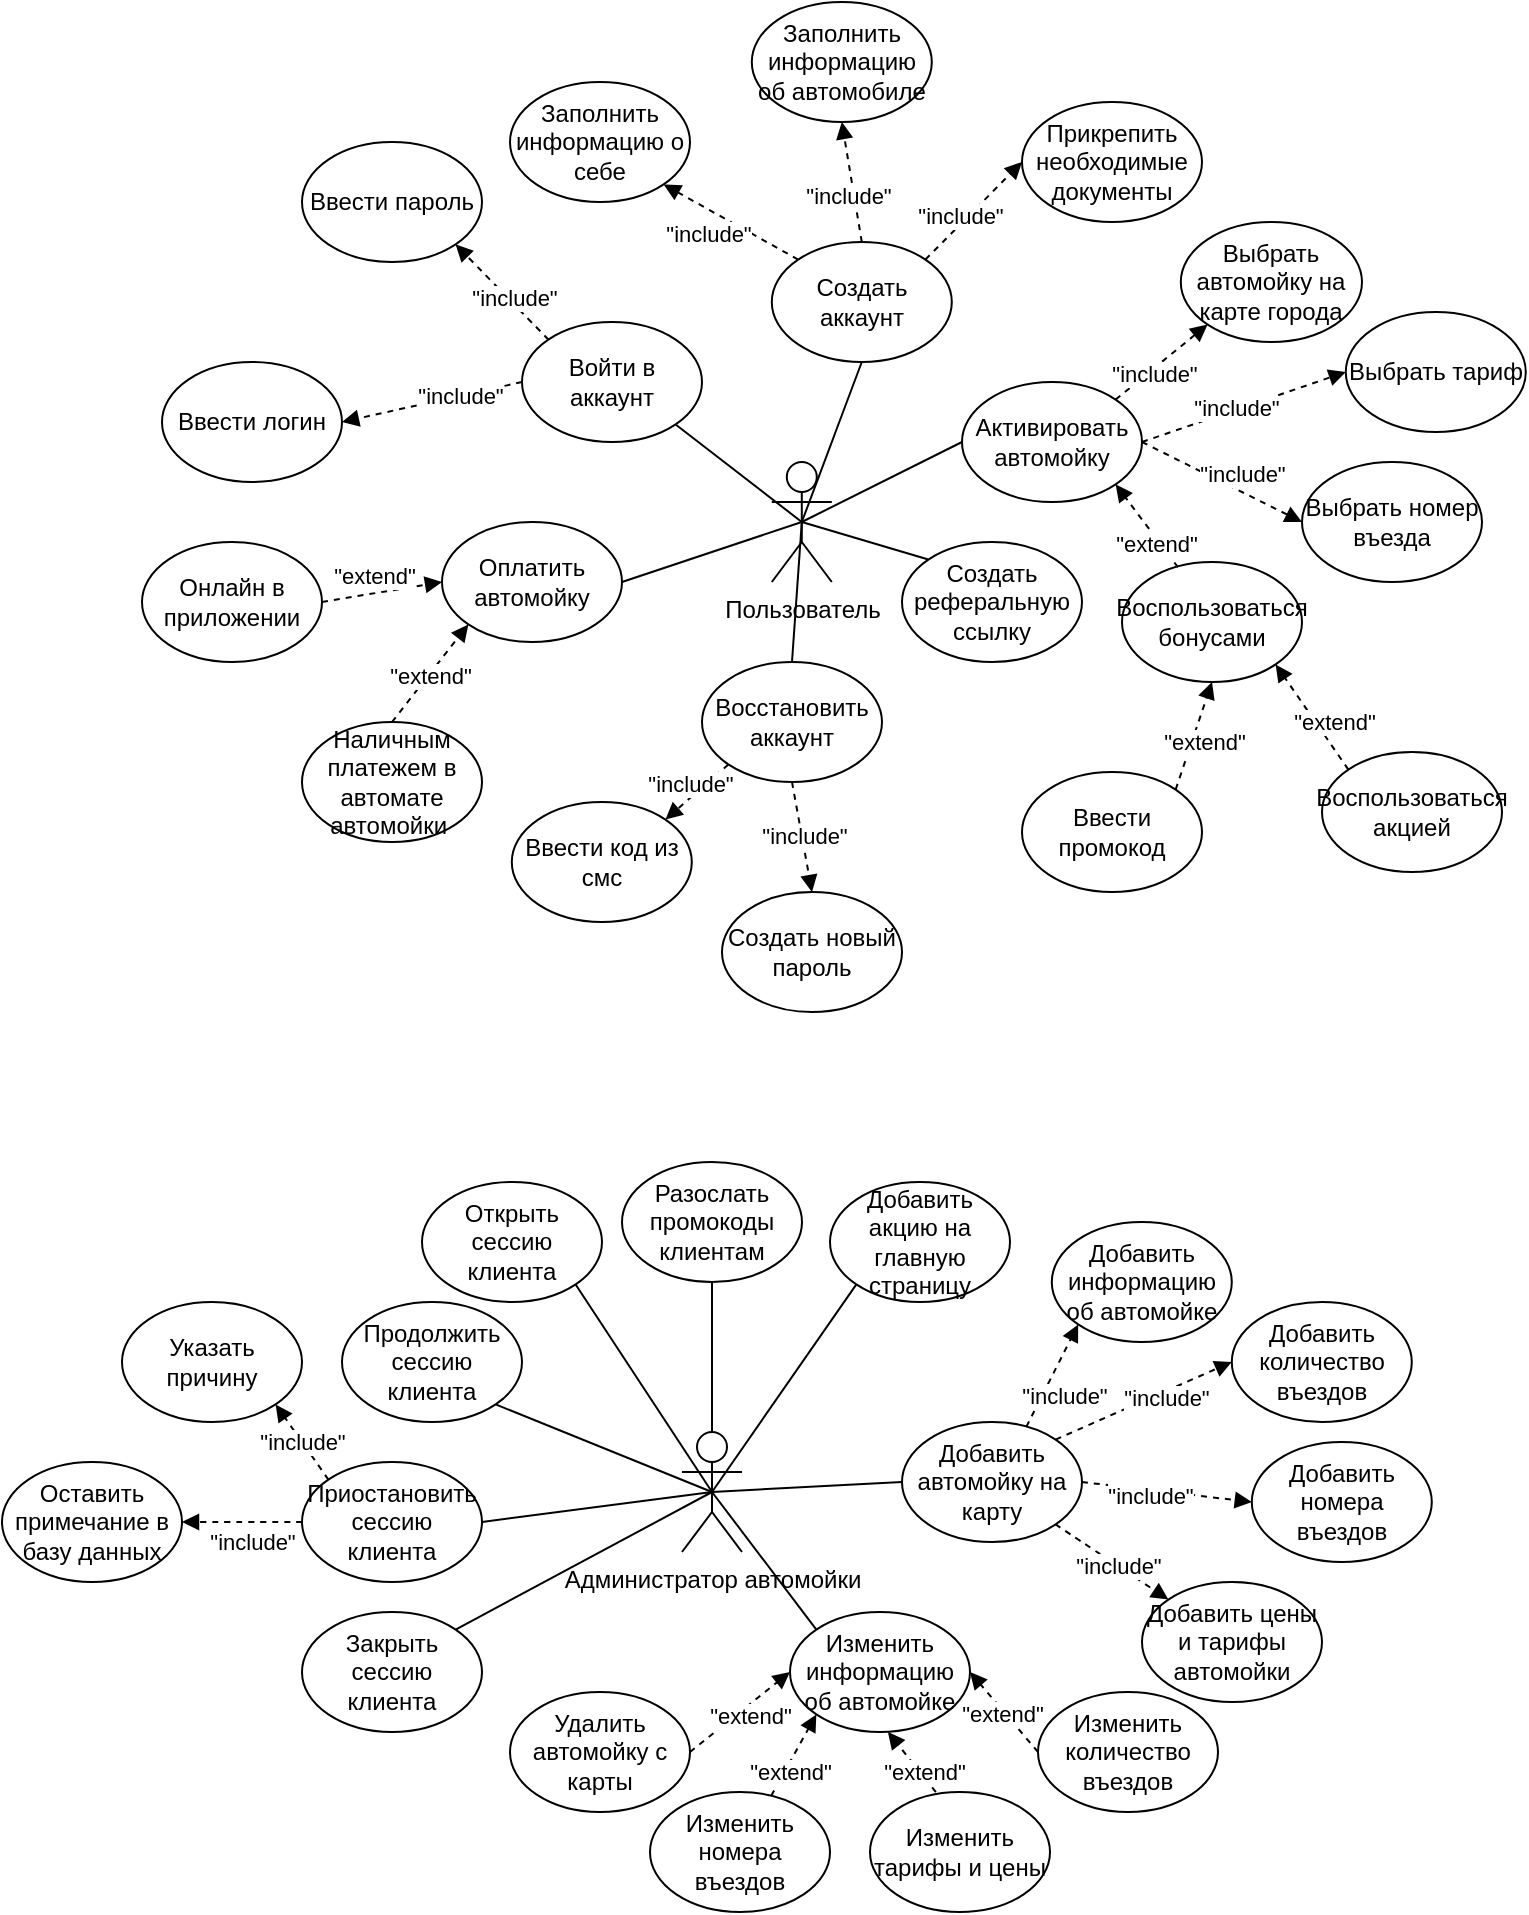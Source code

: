 <mxfile version="20.8.21" type="google"><diagram id="tt2r5AKafEUqGp4rkCa3" name="Страница 1"><mxGraphModel grid="1" page="1" gridSize="10" guides="1" tooltips="1" connect="1" arrows="1" fold="1" pageScale="1" pageWidth="827" pageHeight="1169" math="0" shadow="0"><root><mxCell id="0"/><mxCell id="1" parent="0"/><mxCell id="e6pQzuEkd6mYFyzoLXQ8-2" value="Пользователь" style="shape=umlActor;verticalLabelPosition=bottom;verticalAlign=top;html=1;outlineConnect=0;" vertex="1" parent="1"><mxGeometry x="424.9" y="310" width="30" height="60" as="geometry"/></mxCell><mxCell id="e6pQzuEkd6mYFyzoLXQ8-4" value="Активировать автомойку" style="ellipse;whiteSpace=wrap;html=1;" vertex="1" parent="1"><mxGeometry x="520" y="270" width="90" height="60" as="geometry"/></mxCell><mxCell id="e6pQzuEkd6mYFyzoLXQ8-7" value="Войти в аккаунт" style="ellipse;whiteSpace=wrap;html=1;" vertex="1" parent="1"><mxGeometry x="300" y="240.0" width="90" height="60" as="geometry"/></mxCell><mxCell id="e6pQzuEkd6mYFyzoLXQ8-8" value="Заполнить информацию о себе" style="ellipse;whiteSpace=wrap;html=1;" vertex="1" parent="1"><mxGeometry x="294" y="120" width="90" height="60" as="geometry"/></mxCell><mxCell id="e6pQzuEkd6mYFyzoLXQ8-9" value="Создать аккаунт" style="ellipse;whiteSpace=wrap;html=1;" vertex="1" parent="1"><mxGeometry x="424.9" y="200.0" width="90" height="60" as="geometry"/></mxCell><mxCell id="e6pQzuEkd6mYFyzoLXQ8-10" value="Прикрепить необходимые документы" style="ellipse;whiteSpace=wrap;html=1;" vertex="1" parent="1"><mxGeometry x="550" y="130" width="90" height="60" as="geometry"/></mxCell><mxCell id="e6pQzuEkd6mYFyzoLXQ8-11" value="" style="html=1;verticalAlign=bottom;labelBackgroundColor=none;endArrow=block;endFill=1;dashed=1;rounded=0;exitX=0;exitY=0;exitDx=0;exitDy=0;entryX=1;entryY=1;entryDx=0;entryDy=0;" edge="1" parent="1" source="e6pQzuEkd6mYFyzoLXQ8-9" target="e6pQzuEkd6mYFyzoLXQ8-8"><mxGeometry width="160" relative="1" as="geometry"><mxPoint x="965.08" y="697.183" as="sourcePoint"/><mxPoint x="1431.9" y="725.97" as="targetPoint"/></mxGeometry></mxCell><mxCell id="zcfyyZs-2P2PMgLwC9lv-2" value="&quot;include&quot;" style="edgeLabel;html=1;align=center;verticalAlign=middle;resizable=0;points=[];" connectable="0" vertex="1" parent="e6pQzuEkd6mYFyzoLXQ8-11"><mxGeometry x="0.544" y="2" relative="1" as="geometry"><mxPoint x="8" y="14" as="offset"/></mxGeometry></mxCell><mxCell id="e6pQzuEkd6mYFyzoLXQ8-12" value="" style="html=1;verticalAlign=bottom;labelBackgroundColor=none;endArrow=block;endFill=1;dashed=1;rounded=0;exitX=1;exitY=0;exitDx=0;exitDy=0;entryX=0;entryY=0.5;entryDx=0;entryDy=0;" edge="1" parent="1" source="e6pQzuEkd6mYFyzoLXQ8-9" target="e6pQzuEkd6mYFyzoLXQ8-10"><mxGeometry width="160" relative="1" as="geometry"><mxPoint x="951.9" y="675.97" as="sourcePoint"/><mxPoint x="1431.9" y="725.97" as="targetPoint"/></mxGeometry></mxCell><mxCell id="zcfyyZs-2P2PMgLwC9lv-4" value="&quot;include&quot;" style="edgeLabel;html=1;align=center;verticalAlign=middle;resizable=0;points=[];" connectable="0" vertex="1" parent="e6pQzuEkd6mYFyzoLXQ8-12"><mxGeometry x="-0.493" y="-1" relative="1" as="geometry"><mxPoint x="4" y="-10" as="offset"/></mxGeometry></mxCell><mxCell id="e6pQzuEkd6mYFyzoLXQ8-13" value="Ввести логин" style="ellipse;whiteSpace=wrap;html=1;" vertex="1" parent="1"><mxGeometry x="120" y="260" width="90" height="60" as="geometry"/></mxCell><mxCell id="e6pQzuEkd6mYFyzoLXQ8-14" value="Ввести пароль" style="ellipse;whiteSpace=wrap;html=1;" vertex="1" parent="1"><mxGeometry x="190" y="150" width="90" height="60" as="geometry"/></mxCell><mxCell id="e6pQzuEkd6mYFyzoLXQ8-15" value="Восстановить аккаунт" style="ellipse;whiteSpace=wrap;html=1;" vertex="1" parent="1"><mxGeometry x="390" y="410" width="90" height="60" as="geometry"/></mxCell><mxCell id="e6pQzuEkd6mYFyzoLXQ8-16" value="" style="html=1;verticalAlign=bottom;labelBackgroundColor=none;endArrow=block;endFill=1;dashed=1;rounded=0;fontSize=10;curved=1;exitX=0;exitY=0.5;exitDx=0;exitDy=0;entryX=1;entryY=0.5;entryDx=0;entryDy=0;" edge="1" parent="1" source="e6pQzuEkd6mYFyzoLXQ8-7" target="e6pQzuEkd6mYFyzoLXQ8-13"><mxGeometry width="160" relative="1" as="geometry"><mxPoint x="1141.9" y="550.97" as="sourcePoint"/><mxPoint x="981.9" y="550.97" as="targetPoint"/></mxGeometry></mxCell><mxCell id="zcfyyZs-2P2PMgLwC9lv-15" value="&quot;include&quot;" style="edgeLabel;html=1;align=center;verticalAlign=middle;resizable=0;points=[];" connectable="0" vertex="1" parent="e6pQzuEkd6mYFyzoLXQ8-16"><mxGeometry x="-0.294" relative="1" as="geometry"><mxPoint as="offset"/></mxGeometry></mxCell><mxCell id="e6pQzuEkd6mYFyzoLXQ8-17" value="" style="html=1;verticalAlign=bottom;labelBackgroundColor=none;endArrow=block;endFill=1;dashed=1;rounded=0;fontSize=10;curved=1;entryX=1;entryY=1;entryDx=0;entryDy=0;exitX=0;exitY=0;exitDx=0;exitDy=0;" edge="1" parent="1" source="e6pQzuEkd6mYFyzoLXQ8-7" target="e6pQzuEkd6mYFyzoLXQ8-14"><mxGeometry width="160" relative="1" as="geometry"><mxPoint x="300" y="250" as="sourcePoint"/><mxPoint x="881.9" y="590.97" as="targetPoint"/></mxGeometry></mxCell><mxCell id="zcfyyZs-2P2PMgLwC9lv-16" value="&quot;include&quot;" style="edgeLabel;html=1;align=center;verticalAlign=middle;resizable=0;points=[];" connectable="0" vertex="1" parent="e6pQzuEkd6mYFyzoLXQ8-17"><mxGeometry x="-0.185" y="-2" relative="1" as="geometry"><mxPoint as="offset"/></mxGeometry></mxCell><mxCell id="e6pQzuEkd6mYFyzoLXQ8-23" style="edgeStyle=none;rounded=0;orthogonalLoop=1;jettySize=auto;html=1;exitX=0.25;exitY=1;exitDx=0;exitDy=0;fontSize=12;" edge="1" parent="1"><mxGeometry relative="1" as="geometry"><mxPoint x="262.75" y="297.5" as="sourcePoint"/><mxPoint x="262.75" y="297.5" as="targetPoint"/></mxGeometry></mxCell><mxCell id="e6pQzuEkd6mYFyzoLXQ8-24" value="Заполнить информацию об автомобиле" style="ellipse;whiteSpace=wrap;html=1;" vertex="1" parent="1"><mxGeometry x="414.9" y="80" width="90" height="60" as="geometry"/></mxCell><mxCell id="e6pQzuEkd6mYFyzoLXQ8-25" value="" style="html=1;verticalAlign=bottom;labelBackgroundColor=none;endArrow=block;endFill=1;dashed=1;rounded=0;exitX=0.5;exitY=0;exitDx=0;exitDy=0;entryX=0.5;entryY=1;entryDx=0;entryDy=0;" edge="1" parent="1" source="e6pQzuEkd6mYFyzoLXQ8-9" target="e6pQzuEkd6mYFyzoLXQ8-24"><mxGeometry width="160" relative="1" as="geometry"><mxPoint x="511.842" y="218.869" as="sourcePoint"/><mxPoint x="541.9" y="190" as="targetPoint"/></mxGeometry></mxCell><mxCell id="zcfyyZs-2P2PMgLwC9lv-3" value="&quot;include&quot;" style="edgeLabel;html=1;align=center;verticalAlign=middle;resizable=0;points=[];" connectable="0" vertex="1" parent="e6pQzuEkd6mYFyzoLXQ8-25"><mxGeometry x="-0.463" y="3" relative="1" as="geometry"><mxPoint x="-1" y="-7" as="offset"/></mxGeometry></mxCell><mxCell id="e6pQzuEkd6mYFyzoLXQ8-26" value="" style="endArrow=none;html=1;rounded=0;exitX=0.5;exitY=0.5;exitDx=0;exitDy=0;exitPerimeter=0;entryX=0.5;entryY=1;entryDx=0;entryDy=0;" edge="1" parent="1" source="e6pQzuEkd6mYFyzoLXQ8-2" target="e6pQzuEkd6mYFyzoLXQ8-9"><mxGeometry width="50" height="50" relative="1" as="geometry"><mxPoint x="470" y="310" as="sourcePoint"/><mxPoint x="520" y="260" as="targetPoint"/></mxGeometry></mxCell><mxCell id="e6pQzuEkd6mYFyzoLXQ8-27" value="" style="endArrow=none;html=1;rounded=0;exitX=0.5;exitY=0.5;exitDx=0;exitDy=0;exitPerimeter=0;entryX=1;entryY=1;entryDx=0;entryDy=0;" edge="1" parent="1" source="e6pQzuEkd6mYFyzoLXQ8-2" target="e6pQzuEkd6mYFyzoLXQ8-7"><mxGeometry width="50" height="50" relative="1" as="geometry"><mxPoint x="449.9" y="350.0" as="sourcePoint"/><mxPoint x="479.9" y="270" as="targetPoint"/></mxGeometry></mxCell><mxCell id="e6pQzuEkd6mYFyzoLXQ8-28" value="Выбрать автомойку на карте города" style="ellipse;whiteSpace=wrap;html=1;" vertex="1" parent="1"><mxGeometry x="629.4" y="190" width="90.6" height="60" as="geometry"/></mxCell><mxCell id="e6pQzuEkd6mYFyzoLXQ8-29" value="Выбрать тариф" style="ellipse;whiteSpace=wrap;html=1;" vertex="1" parent="1"><mxGeometry x="711.9" y="235" width="90" height="60" as="geometry"/></mxCell><mxCell id="e6pQzuEkd6mYFyzoLXQ8-30" value="Воспользоваться бонусами" style="ellipse;whiteSpace=wrap;html=1;" vertex="1" parent="1"><mxGeometry x="600" y="360" width="90" height="60" as="geometry"/></mxCell><mxCell id="e6pQzuEkd6mYFyzoLXQ8-31" value="Ввести промокод" style="ellipse;whiteSpace=wrap;html=1;" vertex="1" parent="1"><mxGeometry x="550" y="465" width="90" height="60" as="geometry"/></mxCell><mxCell id="e6pQzuEkd6mYFyzoLXQ8-32" value="Воспользоваться акцией" style="ellipse;whiteSpace=wrap;html=1;" vertex="1" parent="1"><mxGeometry x="700" y="455" width="90" height="60" as="geometry"/></mxCell><mxCell id="e6pQzuEkd6mYFyzoLXQ8-35" value="" style="endArrow=none;html=1;rounded=0;exitX=0.5;exitY=0.5;exitDx=0;exitDy=0;exitPerimeter=0;entryX=0;entryY=0.5;entryDx=0;entryDy=0;" edge="1" parent="1" source="e6pQzuEkd6mYFyzoLXQ8-2" target="e6pQzuEkd6mYFyzoLXQ8-4"><mxGeometry width="50" height="50" relative="1" as="geometry"><mxPoint x="440" y="300" as="sourcePoint"/><mxPoint x="490" y="250" as="targetPoint"/></mxGeometry></mxCell><mxCell id="e6pQzuEkd6mYFyzoLXQ8-36" value="" style="html=1;verticalAlign=bottom;labelBackgroundColor=none;endArrow=block;endFill=1;dashed=1;rounded=0;exitX=1;exitY=0;exitDx=0;exitDy=0;entryX=0;entryY=1;entryDx=0;entryDy=0;" edge="1" parent="1" source="e6pQzuEkd6mYFyzoLXQ8-4" target="e6pQzuEkd6mYFyzoLXQ8-28"><mxGeometry width="160" relative="1" as="geometry"><mxPoint x="430" y="280" as="sourcePoint"/><mxPoint x="590" y="280" as="targetPoint"/></mxGeometry></mxCell><mxCell id="zcfyyZs-2P2PMgLwC9lv-7" value="&quot;include&quot;" style="edgeLabel;html=1;align=center;verticalAlign=middle;resizable=0;points=[];" connectable="0" vertex="1" parent="e6pQzuEkd6mYFyzoLXQ8-36"><mxGeometry x="-0.351" y="-3" relative="1" as="geometry"><mxPoint x="2" y="-3" as="offset"/></mxGeometry></mxCell><mxCell id="e6pQzuEkd6mYFyzoLXQ8-37" value="Выбрать номер въезда" style="ellipse;whiteSpace=wrap;html=1;" vertex="1" parent="1"><mxGeometry x="690" y="310" width="90" height="60" as="geometry"/></mxCell><mxCell id="e6pQzuEkd6mYFyzoLXQ8-38" value="" style="html=1;verticalAlign=bottom;labelBackgroundColor=none;endArrow=block;endFill=1;dashed=1;rounded=0;exitX=1;exitY=0.5;exitDx=0;exitDy=0;entryX=0;entryY=0.5;entryDx=0;entryDy=0;" edge="1" parent="1" source="e6pQzuEkd6mYFyzoLXQ8-4" target="e6pQzuEkd6mYFyzoLXQ8-29"><mxGeometry width="160" relative="1" as="geometry"><mxPoint x="430" y="270" as="sourcePoint"/><mxPoint x="590" y="270" as="targetPoint"/></mxGeometry></mxCell><mxCell id="zcfyyZs-2P2PMgLwC9lv-5" value="&quot;include&quot;" style="edgeLabel;html=1;align=center;verticalAlign=middle;resizable=0;points=[];" connectable="0" vertex="1" parent="e6pQzuEkd6mYFyzoLXQ8-38"><mxGeometry x="-0.344" y="-3" relative="1" as="geometry"><mxPoint x="12" y="-9" as="offset"/></mxGeometry></mxCell><mxCell id="e6pQzuEkd6mYFyzoLXQ8-39" value="" style="html=1;verticalAlign=bottom;labelBackgroundColor=none;endArrow=block;endFill=1;dashed=1;rounded=0;exitX=1;exitY=0.5;exitDx=0;exitDy=0;entryX=0;entryY=0.5;entryDx=0;entryDy=0;" edge="1" parent="1" source="e6pQzuEkd6mYFyzoLXQ8-4" target="e6pQzuEkd6mYFyzoLXQ8-37"><mxGeometry width="160" relative="1" as="geometry"><mxPoint x="430" y="270" as="sourcePoint"/><mxPoint x="590" y="270" as="targetPoint"/></mxGeometry></mxCell><mxCell id="zcfyyZs-2P2PMgLwC9lv-6" value="&quot;include&quot;" style="edgeLabel;html=1;align=center;verticalAlign=middle;resizable=0;points=[];" connectable="0" vertex="1" parent="e6pQzuEkd6mYFyzoLXQ8-39"><mxGeometry x="0.25" y="1" relative="1" as="geometry"><mxPoint x="-1" y="-8" as="offset"/></mxGeometry></mxCell><mxCell id="e6pQzuEkd6mYFyzoLXQ8-41" value="" style="html=1;verticalAlign=bottom;labelBackgroundColor=none;endArrow=block;endFill=1;dashed=1;rounded=0;exitX=1;exitY=0;exitDx=0;exitDy=0;entryX=0.5;entryY=1;entryDx=0;entryDy=0;" edge="1" parent="1" source="e6pQzuEkd6mYFyzoLXQ8-31" target="e6pQzuEkd6mYFyzoLXQ8-30"><mxGeometry width="160" relative="1" as="geometry"><mxPoint x="450" y="330" as="sourcePoint"/><mxPoint x="610" y="330" as="targetPoint"/></mxGeometry></mxCell><mxCell id="zcfyyZs-2P2PMgLwC9lv-10" value="&quot;extend&quot;" style="edgeLabel;html=1;align=center;verticalAlign=middle;resizable=0;points=[];" connectable="0" vertex="1" parent="e6pQzuEkd6mYFyzoLXQ8-41"><mxGeometry x="-0.481" y="1" relative="1" as="geometry"><mxPoint x="10" y="-10" as="offset"/></mxGeometry></mxCell><mxCell id="e6pQzuEkd6mYFyzoLXQ8-42" value="" style="html=1;verticalAlign=bottom;labelBackgroundColor=none;endArrow=block;endFill=1;dashed=1;rounded=0;exitX=0;exitY=0;exitDx=0;exitDy=0;entryX=1;entryY=1;entryDx=0;entryDy=0;" edge="1" parent="1" source="e6pQzuEkd6mYFyzoLXQ8-32" target="e6pQzuEkd6mYFyzoLXQ8-30"><mxGeometry width="160" relative="1" as="geometry"><mxPoint x="596.942" y="448.869" as="sourcePoint"/><mxPoint x="613.058" y="421.131" as="targetPoint"/></mxGeometry></mxCell><mxCell id="zcfyyZs-2P2PMgLwC9lv-8" value="&quot;extend&quot;" style="edgeLabel;html=1;align=center;verticalAlign=middle;resizable=0;points=[];" connectable="0" vertex="1" parent="e6pQzuEkd6mYFyzoLXQ8-42"><mxGeometry x="-0.496" y="-2" relative="1" as="geometry"><mxPoint y="-10" as="offset"/></mxGeometry></mxCell><mxCell id="e6pQzuEkd6mYFyzoLXQ8-49" value="Оплатить автомойку" style="ellipse;whiteSpace=wrap;html=1;" vertex="1" parent="1"><mxGeometry x="260" y="340" width="90" height="60" as="geometry"/></mxCell><mxCell id="e6pQzuEkd6mYFyzoLXQ8-51" value="Онлайн в приложении&lt;span style=&quot;color: rgba(0 , 0 , 0 , 0) ; font-family: monospace ; font-size: 0px&quot;&gt;%3CmxGraphModel%3E%3Croot%3E%3CmxCell%20id%3D%220%22%2F%3E%3CmxCell%20id%3D%221%22%20parent%3D%220%22%2F%3E%3CmxCell%20id%3D%222%22%20value%3D%22%D0%9E%D0%BF%D0%BB%D0%B0%D1%82%D0%B8%D1%82%D1%8C%20%D0%B0%D0%B2%D1%82%D0%BE%D0%BC%D0%BE%D0%B9%D0%BA%D1%83%22%20style%3D%22ellipse%3BwhiteSpace%3Dwrap%3Bhtml%3D1%3B%22%20vertex%3D%221%22%20parent%3D%221%22%3E%3CmxGeometry%20x%3D%22290%22%20y%3D%22350%22%20width%3D%2290%22%20height%3D%2260%22%20as%3D%22geometry%22%2F%3E%3C%2FmxCell%3E%3C%2Froot%3E%3C%2FmxGraphModel%3E&lt;/span&gt;" style="ellipse;whiteSpace=wrap;html=1;" vertex="1" parent="1"><mxGeometry x="110" y="350" width="90" height="60" as="geometry"/></mxCell><mxCell id="e6pQzuEkd6mYFyzoLXQ8-52" value="Наличным платежем в автомате автомойки&amp;nbsp;" style="ellipse;whiteSpace=wrap;html=1;" vertex="1" parent="1"><mxGeometry x="190" y="440" width="90" height="60" as="geometry"/></mxCell><mxCell id="e6pQzuEkd6mYFyzoLXQ8-53" value="" style="endArrow=none;html=1;rounded=0;exitX=0.5;exitY=0.5;exitDx=0;exitDy=0;exitPerimeter=0;entryX=1;entryY=0.5;entryDx=0;entryDy=0;" edge="1" parent="1" source="e6pQzuEkd6mYFyzoLXQ8-2" target="e6pQzuEkd6mYFyzoLXQ8-49"><mxGeometry width="50" height="50" relative="1" as="geometry"><mxPoint x="440" y="340" as="sourcePoint"/><mxPoint x="490" y="290" as="targetPoint"/></mxGeometry></mxCell><mxCell id="e6pQzuEkd6mYFyzoLXQ8-57" value="Добавить автомойку на карту" style="ellipse;whiteSpace=wrap;html=1;" vertex="1" parent="1"><mxGeometry x="490" y="790" width="90" height="60" as="geometry"/></mxCell><mxCell id="e6pQzuEkd6mYFyzoLXQ8-58" value="Добавить информацию об автомойке" style="ellipse;whiteSpace=wrap;html=1;" vertex="1" parent="1"><mxGeometry x="564.9" y="690" width="90" height="60" as="geometry"/></mxCell><mxCell id="e6pQzuEkd6mYFyzoLXQ8-59" value="Добавить количество въездов" style="ellipse;whiteSpace=wrap;html=1;" vertex="1" parent="1"><mxGeometry x="654.9" y="730" width="90" height="60" as="geometry"/></mxCell><mxCell id="e6pQzuEkd6mYFyzoLXQ8-60" value="Добавить номера въездов" style="ellipse;whiteSpace=wrap;html=1;" vertex="1" parent="1"><mxGeometry x="664.9" y="800" width="90" height="60" as="geometry"/></mxCell><mxCell id="e6pQzuEkd6mYFyzoLXQ8-61" value="Добавить цены и тарифы автомойки" style="ellipse;whiteSpace=wrap;html=1;" vertex="1" parent="1"><mxGeometry x="610" y="870" width="90" height="60" as="geometry"/></mxCell><mxCell id="e6pQzuEkd6mYFyzoLXQ8-63" value="" style="html=1;verticalAlign=bottom;labelBackgroundColor=none;endArrow=block;endFill=1;dashed=1;rounded=0;curved=1;exitX=0.691;exitY=0.039;exitDx=0;exitDy=0;entryX=0;entryY=1;entryDx=0;entryDy=0;exitPerimeter=0;" edge="1" parent="1" source="e6pQzuEkd6mYFyzoLXQ8-57" target="e6pQzuEkd6mYFyzoLXQ8-58"><mxGeometry width="160" relative="1" as="geometry"><mxPoint x="334.9" y="870" as="sourcePoint"/><mxPoint x="494.9" y="870" as="targetPoint"/></mxGeometry></mxCell><mxCell id="zcfyyZs-2P2PMgLwC9lv-29" value="&quot;include&quot;" style="edgeLabel;html=1;align=center;verticalAlign=middle;resizable=0;points=[];" connectable="0" vertex="1" parent="e6pQzuEkd6mYFyzoLXQ8-63"><mxGeometry x="0.255" y="-1" relative="1" as="geometry"><mxPoint x="1" y="16" as="offset"/></mxGeometry></mxCell><mxCell id="e6pQzuEkd6mYFyzoLXQ8-64" value="" style="html=1;verticalAlign=bottom;labelBackgroundColor=none;endArrow=block;endFill=1;dashed=1;rounded=0;curved=1;exitX=1;exitY=0;exitDx=0;exitDy=0;entryX=0;entryY=0.5;entryDx=0;entryDy=0;" edge="1" parent="1" source="e6pQzuEkd6mYFyzoLXQ8-57" target="e6pQzuEkd6mYFyzoLXQ8-59"><mxGeometry width="160" relative="1" as="geometry"><mxPoint x="571.72" y="818.787" as="sourcePoint"/><mxPoint x="628.08" y="761.213" as="targetPoint"/></mxGeometry></mxCell><mxCell id="zcfyyZs-2P2PMgLwC9lv-28" value="&quot;include&quot;" style="edgeLabel;html=1;align=center;verticalAlign=middle;resizable=0;points=[];" connectable="0" vertex="1" parent="e6pQzuEkd6mYFyzoLXQ8-64"><mxGeometry x="0.19" y="-2" relative="1" as="geometry"><mxPoint x="2" as="offset"/></mxGeometry></mxCell><mxCell id="e6pQzuEkd6mYFyzoLXQ8-65" value="" style="html=1;verticalAlign=bottom;labelBackgroundColor=none;endArrow=block;endFill=1;dashed=1;rounded=0;curved=1;exitX=1;exitY=0.5;exitDx=0;exitDy=0;entryX=0;entryY=0.5;entryDx=0;entryDy=0;" edge="1" parent="1" source="e6pQzuEkd6mYFyzoLXQ8-57" target="e6pQzuEkd6mYFyzoLXQ8-60"><mxGeometry width="160" relative="1" as="geometry"><mxPoint x="584.9" y="840" as="sourcePoint"/><mxPoint x="674.9" y="830" as="targetPoint"/></mxGeometry></mxCell><mxCell id="zcfyyZs-2P2PMgLwC9lv-30" value="&quot;include&quot;" style="edgeLabel;html=1;align=center;verticalAlign=middle;resizable=0;points=[];" connectable="0" vertex="1" parent="e6pQzuEkd6mYFyzoLXQ8-65"><mxGeometry x="-0.328" y="1" relative="1" as="geometry"><mxPoint x="5" y="4" as="offset"/></mxGeometry></mxCell><mxCell id="e6pQzuEkd6mYFyzoLXQ8-66" value="" style="html=1;verticalAlign=bottom;labelBackgroundColor=none;endArrow=block;endFill=1;dashed=1;rounded=0;curved=1;exitX=1;exitY=1;exitDx=0;exitDy=0;entryX=0;entryY=0;entryDx=0;entryDy=0;" edge="1" parent="1" source="e6pQzuEkd6mYFyzoLXQ8-57" target="e6pQzuEkd6mYFyzoLXQ8-61"><mxGeometry width="160" relative="1" as="geometry"><mxPoint x="571.72" y="861.213" as="sourcePoint"/><mxPoint x="652.08" y="898.787" as="targetPoint"/></mxGeometry></mxCell><mxCell id="zcfyyZs-2P2PMgLwC9lv-31" value="&quot;include&quot;" style="edgeLabel;html=1;align=center;verticalAlign=middle;resizable=0;points=[];" connectable="0" vertex="1" parent="e6pQzuEkd6mYFyzoLXQ8-66"><mxGeometry x="-0.217" relative="1" as="geometry"><mxPoint x="9" y="6" as="offset"/></mxGeometry></mxCell><mxCell id="e6pQzuEkd6mYFyzoLXQ8-79" value="" style="endArrow=none;html=1;rounded=0;exitX=0.5;exitY=0.5;exitDx=0;exitDy=0;exitPerimeter=0;entryX=0;entryY=0.5;entryDx=0;entryDy=0;" edge="1" parent="1" source="e6pQzuEkd6mYFyzoLXQ8-3" target="e6pQzuEkd6mYFyzoLXQ8-57"><mxGeometry width="50" height="50" relative="1" as="geometry"><mxPoint x="390" y="810" as="sourcePoint"/><mxPoint x="440" y="760" as="targetPoint"/></mxGeometry></mxCell><mxCell id="e6pQzuEkd6mYFyzoLXQ8-80" value="Разослать промокоды клиентам" style="ellipse;whiteSpace=wrap;html=1;" vertex="1" parent="1"><mxGeometry x="350" y="660" width="90" height="60" as="geometry"/></mxCell><mxCell id="e6pQzuEkd6mYFyzoLXQ8-81" value="Изменить информацию об автомойке" style="ellipse;whiteSpace=wrap;html=1;" vertex="1" parent="1"><mxGeometry x="434" y="885" width="90" height="60" as="geometry"/></mxCell><mxCell id="e6pQzuEkd6mYFyzoLXQ8-82" value="Изменить количество въездов" style="ellipse;whiteSpace=wrap;html=1;" vertex="1" parent="1"><mxGeometry x="558" y="925" width="90" height="60" as="geometry"/></mxCell><mxCell id="e6pQzuEkd6mYFyzoLXQ8-83" value="Изменить тарифы и цены" style="ellipse;whiteSpace=wrap;html=1;" vertex="1" parent="1"><mxGeometry x="474" y="975" width="90" height="60" as="geometry"/></mxCell><mxCell id="e6pQzuEkd6mYFyzoLXQ8-84" value="Изменить номера въездов" style="ellipse;whiteSpace=wrap;html=1;" vertex="1" parent="1"><mxGeometry x="364" y="975" width="90" height="60" as="geometry"/></mxCell><mxCell id="e6pQzuEkd6mYFyzoLXQ8-85" value="Удалить автомойку с карты" style="ellipse;whiteSpace=wrap;html=1;" vertex="1" parent="1"><mxGeometry x="294" y="925" width="90" height="60" as="geometry"/></mxCell><mxCell id="e6pQzuEkd6mYFyzoLXQ8-86" value="Продолжить сессию клиента" style="ellipse;whiteSpace=wrap;html=1;" vertex="1" parent="1"><mxGeometry x="210" y="730" width="90" height="60" as="geometry"/></mxCell><mxCell id="e6pQzuEkd6mYFyzoLXQ8-88" value="Закрыть сессию клиента" style="ellipse;whiteSpace=wrap;html=1;" vertex="1" parent="1"><mxGeometry x="190" y="885" width="90" height="60" as="geometry"/></mxCell><mxCell id="e6pQzuEkd6mYFyzoLXQ8-89" value="" style="endArrow=none;html=1;rounded=0;exitX=0.5;exitY=0.5;exitDx=0;exitDy=0;exitPerimeter=0;entryX=1;entryY=0;entryDx=0;entryDy=0;" edge="1" parent="1" source="e6pQzuEkd6mYFyzoLXQ8-3" target="e6pQzuEkd6mYFyzoLXQ8-88"><mxGeometry width="50" height="50" relative="1" as="geometry"><mxPoint x="390" y="850" as="sourcePoint"/><mxPoint x="440" y="800" as="targetPoint"/></mxGeometry></mxCell><mxCell id="e6pQzuEkd6mYFyzoLXQ8-90" value="" style="endArrow=none;html=1;rounded=0;exitX=0.5;exitY=0.5;exitDx=0;exitDy=0;exitPerimeter=0;entryX=1;entryY=1;entryDx=0;entryDy=0;" edge="1" parent="1" source="e6pQzuEkd6mYFyzoLXQ8-3" target="e6pQzuEkd6mYFyzoLXQ8-86"><mxGeometry width="50" height="50" relative="1" as="geometry"><mxPoint x="405" y="835" as="sourcePoint"/><mxPoint x="280.0" y="825" as="targetPoint"/></mxGeometry></mxCell><mxCell id="e6pQzuEkd6mYFyzoLXQ8-91" value="" style="endArrow=none;html=1;rounded=0;exitX=0;exitY=0;exitDx=0;exitDy=0;entryX=0.5;entryY=0.5;entryDx=0;entryDy=0;entryPerimeter=0;" edge="1" parent="1" source="e6pQzuEkd6mYFyzoLXQ8-81" target="e6pQzuEkd6mYFyzoLXQ8-3"><mxGeometry width="50" height="50" relative="1" as="geometry"><mxPoint x="405" y="835" as="sourcePoint"/><mxPoint x="395" y="830" as="targetPoint"/></mxGeometry></mxCell><mxCell id="e6pQzuEkd6mYFyzoLXQ8-92" value="" style="html=1;verticalAlign=bottom;labelBackgroundColor=none;endArrow=block;endFill=1;dashed=1;rounded=0;exitX=1;exitY=0.5;exitDx=0;exitDy=0;entryX=0;entryY=0.5;entryDx=0;entryDy=0;" edge="1" parent="1" source="e6pQzuEkd6mYFyzoLXQ8-85" target="e6pQzuEkd6mYFyzoLXQ8-81"><mxGeometry width="160" relative="1" as="geometry"><mxPoint x="444" y="915" as="sourcePoint"/><mxPoint x="604" y="915" as="targetPoint"/></mxGeometry></mxCell><mxCell id="zcfyyZs-2P2PMgLwC9lv-35" value="&quot;extend&quot;" style="edgeLabel;html=1;align=center;verticalAlign=middle;resizable=0;points=[];" connectable="0" vertex="1" parent="e6pQzuEkd6mYFyzoLXQ8-92"><mxGeometry x="-0.27" y="1" relative="1" as="geometry"><mxPoint x="12" y="-3" as="offset"/></mxGeometry></mxCell><mxCell id="e6pQzuEkd6mYFyzoLXQ8-93" value="" style="html=1;verticalAlign=bottom;labelBackgroundColor=none;endArrow=block;endFill=1;dashed=1;rounded=0;entryX=0;entryY=1;entryDx=0;entryDy=0;" edge="1" parent="1" source="e6pQzuEkd6mYFyzoLXQ8-84" target="e6pQzuEkd6mYFyzoLXQ8-81"><mxGeometry width="160" relative="1" as="geometry"><mxPoint x="394" y="955" as="sourcePoint"/><mxPoint x="444" y="925" as="targetPoint"/></mxGeometry></mxCell><mxCell id="zcfyyZs-2P2PMgLwC9lv-34" value="&quot;extend&quot;" style="edgeLabel;html=1;align=center;verticalAlign=middle;resizable=0;points=[];" connectable="0" vertex="1" parent="e6pQzuEkd6mYFyzoLXQ8-93"><mxGeometry x="-0.423" relative="1" as="geometry"><mxPoint x="3" as="offset"/></mxGeometry></mxCell><mxCell id="e6pQzuEkd6mYFyzoLXQ8-94" value="" style="html=1;verticalAlign=bottom;labelBackgroundColor=none;endArrow=block;endFill=1;dashed=1;rounded=0;entryX=0.544;entryY=0.999;entryDx=0;entryDy=0;entryPerimeter=0;exitX=0.366;exitY=0.001;exitDx=0;exitDy=0;exitPerimeter=0;" edge="1" parent="1" source="e6pQzuEkd6mYFyzoLXQ8-83" target="e6pQzuEkd6mYFyzoLXQ8-81"><mxGeometry width="160" relative="1" as="geometry"><mxPoint x="424.317" y="1006.791" as="sourcePoint"/><mxPoint x="457.251" y="946.26" as="targetPoint"/></mxGeometry></mxCell><mxCell id="zcfyyZs-2P2PMgLwC9lv-33" value="&quot;extend&quot;" style="edgeLabel;html=1;align=center;verticalAlign=middle;resizable=0;points=[];" connectable="0" vertex="1" parent="e6pQzuEkd6mYFyzoLXQ8-94"><mxGeometry x="-0.35" y="2" relative="1" as="geometry"><mxPoint x="3" y="-2" as="offset"/></mxGeometry></mxCell><mxCell id="e6pQzuEkd6mYFyzoLXQ8-95" value="" style="html=1;verticalAlign=bottom;labelBackgroundColor=none;endArrow=block;endFill=1;dashed=1;rounded=0;entryX=1;entryY=0.5;entryDx=0;entryDy=0;exitX=0;exitY=0.5;exitDx=0;exitDy=0;" edge="1" parent="1" source="e6pQzuEkd6mYFyzoLXQ8-82" target="e6pQzuEkd6mYFyzoLXQ8-81"><mxGeometry width="160" relative="1" as="geometry"><mxPoint x="507.44" y="1015.06" as="sourcePoint"/><mxPoint x="492.96" y="954.94" as="targetPoint"/></mxGeometry></mxCell><mxCell id="zcfyyZs-2P2PMgLwC9lv-32" value="&quot;extend&quot;" style="edgeLabel;html=1;align=center;verticalAlign=middle;resizable=0;points=[];" connectable="0" vertex="1" parent="e6pQzuEkd6mYFyzoLXQ8-95"><mxGeometry x="-0.427" relative="1" as="geometry"><mxPoint x="-9" y="-8" as="offset"/></mxGeometry></mxCell><mxCell id="e6pQzuEkd6mYFyzoLXQ8-96" value="" style="endArrow=none;html=1;rounded=0;exitX=0.5;exitY=0.5;exitDx=0;exitDy=0;exitPerimeter=0;entryX=0.5;entryY=1;entryDx=0;entryDy=0;" edge="1" parent="1" source="e6pQzuEkd6mYFyzoLXQ8-3" target="e6pQzuEkd6mYFyzoLXQ8-80"><mxGeometry width="50" height="50" relative="1" as="geometry"><mxPoint x="380" y="790" as="sourcePoint"/><mxPoint x="430" y="740" as="targetPoint"/></mxGeometry></mxCell><mxCell id="zcfyyZs-2P2PMgLwC9lv-11" value="" style="html=1;verticalAlign=bottom;labelBackgroundColor=none;endArrow=block;endFill=1;dashed=1;rounded=0;exitX=0.5;exitY=0;exitDx=0;exitDy=0;entryX=0;entryY=1;entryDx=0;entryDy=0;" edge="1" parent="1" source="e6pQzuEkd6mYFyzoLXQ8-52" target="e6pQzuEkd6mYFyzoLXQ8-49"><mxGeometry width="160" relative="1" as="geometry"><mxPoint x="597" y="474" as="sourcePoint"/><mxPoint x="613" y="421" as="targetPoint"/></mxGeometry></mxCell><mxCell id="zcfyyZs-2P2PMgLwC9lv-12" value="&quot;extend&quot;" style="edgeLabel;html=1;align=center;verticalAlign=middle;resizable=0;points=[];" connectable="0" vertex="1" parent="zcfyyZs-2P2PMgLwC9lv-11"><mxGeometry x="-0.481" y="1" relative="1" as="geometry"><mxPoint x="10" y="-10" as="offset"/></mxGeometry></mxCell><mxCell id="zcfyyZs-2P2PMgLwC9lv-13" value="" style="html=1;verticalAlign=bottom;labelBackgroundColor=none;endArrow=block;endFill=1;dashed=1;rounded=0;exitX=1;exitY=0.5;exitDx=0;exitDy=0;entryX=0;entryY=0.5;entryDx=0;entryDy=0;" edge="1" parent="1" source="e6pQzuEkd6mYFyzoLXQ8-51" target="e6pQzuEkd6mYFyzoLXQ8-49"><mxGeometry width="160" relative="1" as="geometry"><mxPoint x="296" y="465" as="sourcePoint"/><mxPoint x="315" y="410" as="targetPoint"/></mxGeometry></mxCell><mxCell id="zcfyyZs-2P2PMgLwC9lv-14" value="&quot;extend&quot;" style="edgeLabel;html=1;align=center;verticalAlign=middle;resizable=0;points=[];" connectable="0" vertex="1" parent="zcfyyZs-2P2PMgLwC9lv-13"><mxGeometry x="-0.481" y="1" relative="1" as="geometry"><mxPoint x="10" y="-10" as="offset"/></mxGeometry></mxCell><mxCell id="zcfyyZs-2P2PMgLwC9lv-17" value="Ввести код из смс" style="ellipse;whiteSpace=wrap;html=1;" vertex="1" parent="1"><mxGeometry x="294.9" y="480" width="90" height="60" as="geometry"/></mxCell><mxCell id="zcfyyZs-2P2PMgLwC9lv-18" value="Создать новый пароль" style="ellipse;whiteSpace=wrap;html=1;" vertex="1" parent="1"><mxGeometry x="400" y="525" width="90" height="60" as="geometry"/></mxCell><mxCell id="zcfyyZs-2P2PMgLwC9lv-19" value="" style="html=1;verticalAlign=bottom;labelBackgroundColor=none;endArrow=block;endFill=1;dashed=1;rounded=0;exitX=0.5;exitY=1;exitDx=0;exitDy=0;entryX=0.5;entryY=0;entryDx=0;entryDy=0;" edge="1" parent="1" source="e6pQzuEkd6mYFyzoLXQ8-15" target="zcfyyZs-2P2PMgLwC9lv-18"><mxGeometry width="160" relative="1" as="geometry"><mxPoint x="639" y="310" as="sourcePoint"/><mxPoint x="700" y="350" as="targetPoint"/></mxGeometry></mxCell><mxCell id="zcfyyZs-2P2PMgLwC9lv-20" value="&quot;include&quot;" style="edgeLabel;html=1;align=center;verticalAlign=middle;resizable=0;points=[];" connectable="0" vertex="1" parent="zcfyyZs-2P2PMgLwC9lv-19"><mxGeometry x="0.25" y="1" relative="1" as="geometry"><mxPoint x="-1" y="-8" as="offset"/></mxGeometry></mxCell><mxCell id="zcfyyZs-2P2PMgLwC9lv-21" value="" style="html=1;verticalAlign=bottom;labelBackgroundColor=none;endArrow=block;endFill=1;dashed=1;rounded=0;exitX=0;exitY=1;exitDx=0;exitDy=0;entryX=1;entryY=0;entryDx=0;entryDy=0;" edge="1" parent="1" source="e6pQzuEkd6mYFyzoLXQ8-15" target="zcfyyZs-2P2PMgLwC9lv-17"><mxGeometry width="160" relative="1" as="geometry"><mxPoint x="445" y="480" as="sourcePoint"/><mxPoint x="455" y="535" as="targetPoint"/></mxGeometry></mxCell><mxCell id="zcfyyZs-2P2PMgLwC9lv-22" value="&quot;include&quot;" style="edgeLabel;html=1;align=center;verticalAlign=middle;resizable=0;points=[];" connectable="0" vertex="1" parent="zcfyyZs-2P2PMgLwC9lv-21"><mxGeometry x="0.25" y="1" relative="1" as="geometry"><mxPoint x="-1" y="-8" as="offset"/></mxGeometry></mxCell><mxCell id="zcfyyZs-2P2PMgLwC9lv-23" value="" style="html=1;verticalAlign=bottom;labelBackgroundColor=none;endArrow=block;endFill=1;dashed=1;rounded=0;exitX=0.311;exitY=0.044;exitDx=0;exitDy=0;entryX=1;entryY=1;entryDx=0;entryDy=0;exitPerimeter=0;" edge="1" parent="1" source="e6pQzuEkd6mYFyzoLXQ8-30" target="e6pQzuEkd6mYFyzoLXQ8-4"><mxGeometry width="160" relative="1" as="geometry"><mxPoint x="597" y="474" as="sourcePoint"/><mxPoint x="613" y="421" as="targetPoint"/></mxGeometry></mxCell><mxCell id="zcfyyZs-2P2PMgLwC9lv-24" value="&quot;extend&quot;" style="edgeLabel;html=1;align=center;verticalAlign=middle;resizable=0;points=[];" connectable="0" vertex="1" parent="zcfyyZs-2P2PMgLwC9lv-23"><mxGeometry x="-0.481" y="1" relative="1" as="geometry"><mxPoint x="-2" y="-2" as="offset"/></mxGeometry></mxCell><mxCell id="zcfyyZs-2P2PMgLwC9lv-25" value="" style="endArrow=none;html=1;rounded=0;exitX=0.5;exitY=0.5;exitDx=0;exitDy=0;exitPerimeter=0;entryX=0.5;entryY=0;entryDx=0;entryDy=0;" edge="1" parent="1" source="e6pQzuEkd6mYFyzoLXQ8-2" target="e6pQzuEkd6mYFyzoLXQ8-15"><mxGeometry width="50" height="50" relative="1" as="geometry"><mxPoint x="450" y="350" as="sourcePoint"/><mxPoint x="360" y="380" as="targetPoint"/></mxGeometry></mxCell><mxCell id="zcfyyZs-2P2PMgLwC9lv-26" value="Создать реферальную ссылку" style="ellipse;whiteSpace=wrap;html=1;" vertex="1" parent="1"><mxGeometry x="490" y="350" width="90" height="60" as="geometry"/></mxCell><mxCell id="zcfyyZs-2P2PMgLwC9lv-27" value="" style="endArrow=none;html=1;rounded=0;exitX=0.5;exitY=0.5;exitDx=0;exitDy=0;exitPerimeter=0;entryX=0;entryY=0;entryDx=0;entryDy=0;" edge="1" parent="1" source="e6pQzuEkd6mYFyzoLXQ8-2" target="zcfyyZs-2P2PMgLwC9lv-26"><mxGeometry width="50" height="50" relative="1" as="geometry"><mxPoint x="450" y="350" as="sourcePoint"/><mxPoint x="530" y="310" as="targetPoint"/></mxGeometry></mxCell><mxCell id="zcfyyZs-2P2PMgLwC9lv-36" value="Приостановить сессию клиента" style="ellipse;whiteSpace=wrap;html=1;" vertex="1" parent="1"><mxGeometry x="190" y="810" width="90" height="60" as="geometry"/></mxCell><mxCell id="zcfyyZs-2P2PMgLwC9lv-37" value="Указать причину" style="ellipse;whiteSpace=wrap;html=1;" vertex="1" parent="1"><mxGeometry x="100" y="730" width="90" height="60" as="geometry"/></mxCell><mxCell id="zcfyyZs-2P2PMgLwC9lv-38" value="" style="html=1;verticalAlign=bottom;labelBackgroundColor=none;endArrow=block;endFill=1;dashed=1;rounded=0;curved=1;exitX=0;exitY=0;exitDx=0;exitDy=0;entryX=1;entryY=1;entryDx=0;entryDy=0;" edge="1" parent="1" source="zcfyyZs-2P2PMgLwC9lv-36" target="zcfyyZs-2P2PMgLwC9lv-37"><mxGeometry width="160" relative="1" as="geometry"><mxPoint x="602" y="891" as="sourcePoint"/><mxPoint x="635" y="935" as="targetPoint"/></mxGeometry></mxCell><mxCell id="zcfyyZs-2P2PMgLwC9lv-39" value="&quot;include&quot;" style="edgeLabel;html=1;align=center;verticalAlign=middle;resizable=0;points=[];" connectable="0" vertex="1" parent="zcfyyZs-2P2PMgLwC9lv-38"><mxGeometry x="-0.217" relative="1" as="geometry"><mxPoint x="-3" y="-4" as="offset"/></mxGeometry></mxCell><mxCell id="zcfyyZs-2P2PMgLwC9lv-40" value="Оставить примечание в базу данных" style="ellipse;whiteSpace=wrap;html=1;" vertex="1" parent="1"><mxGeometry x="40" y="810" width="90" height="60" as="geometry"/></mxCell><mxCell id="zcfyyZs-2P2PMgLwC9lv-41" value="" style="endArrow=none;html=1;rounded=0;exitX=0.5;exitY=0.5;exitDx=0;exitDy=0;exitPerimeter=0;entryX=1;entryY=0.5;entryDx=0;entryDy=0;" edge="1" parent="1" source="e6pQzuEkd6mYFyzoLXQ8-3" target="zcfyyZs-2P2PMgLwC9lv-36"><mxGeometry width="50" height="50" relative="1" as="geometry"><mxPoint x="405" y="835" as="sourcePoint"/><mxPoint x="290" y="895" as="targetPoint"/></mxGeometry></mxCell><mxCell id="zcfyyZs-2P2PMgLwC9lv-42" value="" style="html=1;verticalAlign=bottom;labelBackgroundColor=none;endArrow=block;endFill=1;dashed=1;rounded=0;curved=1;exitX=0;exitY=0.5;exitDx=0;exitDy=0;entryX=1;entryY=0.5;entryDx=0;entryDy=0;" edge="1" parent="1" source="zcfyyZs-2P2PMgLwC9lv-36" target="zcfyyZs-2P2PMgLwC9lv-40"><mxGeometry width="160" relative="1" as="geometry"><mxPoint x="213" y="829" as="sourcePoint"/><mxPoint x="187" y="791" as="targetPoint"/></mxGeometry></mxCell><mxCell id="zcfyyZs-2P2PMgLwC9lv-43" value="&quot;include&quot;" style="edgeLabel;html=1;align=center;verticalAlign=middle;resizable=0;points=[];" connectable="0" vertex="1" parent="zcfyyZs-2P2PMgLwC9lv-42"><mxGeometry x="-0.217" relative="1" as="geometry"><mxPoint x="-2" y="10" as="offset"/></mxGeometry></mxCell><mxCell id="zcfyyZs-2P2PMgLwC9lv-44" value="Добавить акцию на главную страницу" style="ellipse;whiteSpace=wrap;html=1;" vertex="1" parent="1"><mxGeometry x="454" y="670" width="90" height="60" as="geometry"/></mxCell><mxCell id="zcfyyZs-2P2PMgLwC9lv-45" value="" style="endArrow=none;html=1;rounded=0;exitX=0.5;exitY=0.5;exitDx=0;exitDy=0;exitPerimeter=0;entryX=0;entryY=1;entryDx=0;entryDy=0;" edge="1" parent="1" source="e6pQzuEkd6mYFyzoLXQ8-3" target="zcfyyZs-2P2PMgLwC9lv-44"><mxGeometry width="50" height="50" relative="1" as="geometry"><mxPoint x="405" y="835" as="sourcePoint"/><mxPoint x="405" y="730" as="targetPoint"/></mxGeometry></mxCell><mxCell id="e6pQzuEkd6mYFyzoLXQ8-3" value="Администратор автомойки" style="shape=umlActor;verticalLabelPosition=bottom;verticalAlign=top;html=1;outlineConnect=0;" vertex="1" parent="1"><mxGeometry x="380" y="795" width="30" height="60" as="geometry"/></mxCell><mxCell id="zcfyyZs-2P2PMgLwC9lv-46" value="Открыть сессию клиента" style="ellipse;whiteSpace=wrap;html=1;" vertex="1" parent="1"><mxGeometry x="250" y="670" width="90" height="60" as="geometry"/></mxCell><mxCell id="zcfyyZs-2P2PMgLwC9lv-47" value="" style="endArrow=none;html=1;rounded=0;exitX=0.5;exitY=0.5;exitDx=0;exitDy=0;exitPerimeter=0;entryX=1;entryY=1;entryDx=0;entryDy=0;" edge="1" parent="1" source="e6pQzuEkd6mYFyzoLXQ8-3" target="zcfyyZs-2P2PMgLwC9lv-46"><mxGeometry width="50" height="50" relative="1" as="geometry"><mxPoint x="405" y="835" as="sourcePoint"/><mxPoint x="297" y="791" as="targetPoint"/></mxGeometry></mxCell></root></mxGraphModel></diagram></mxfile>